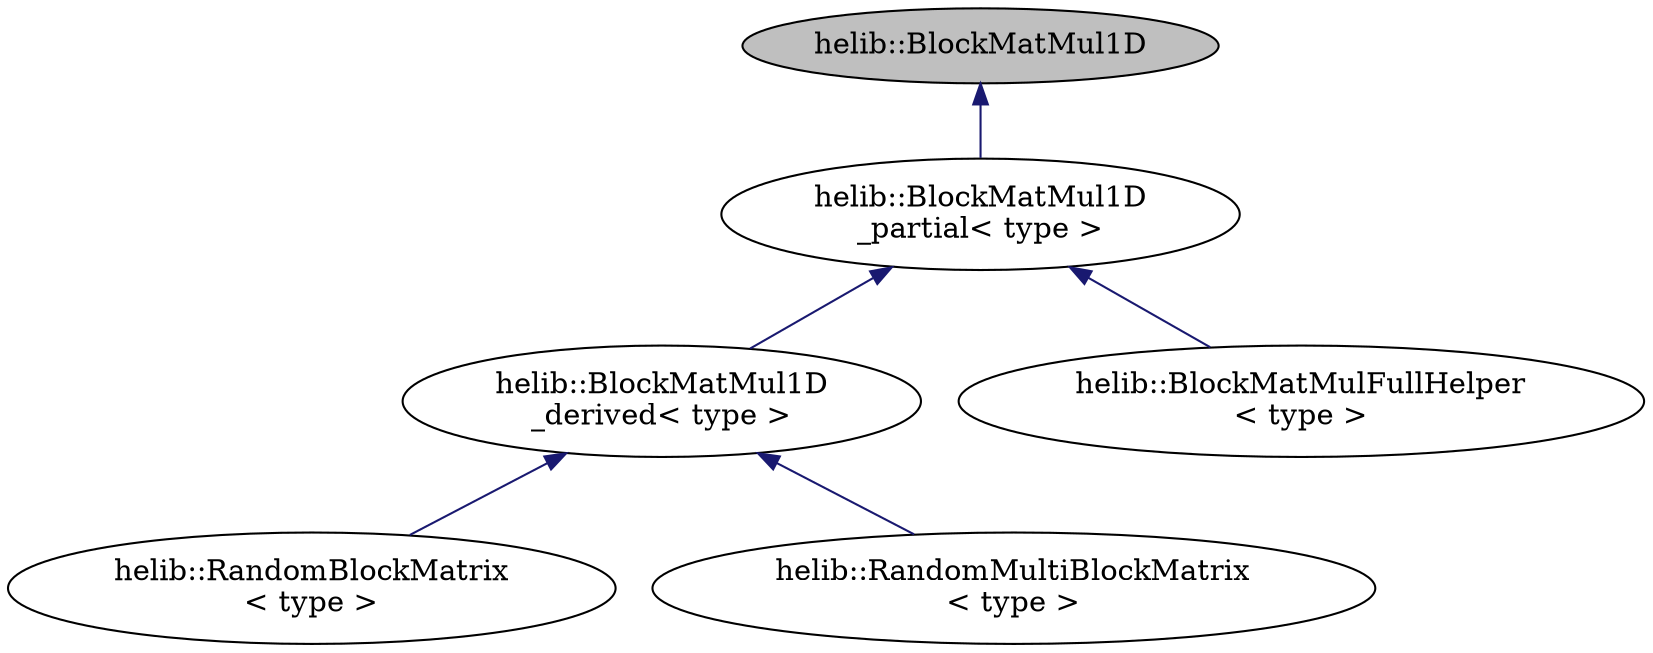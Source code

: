 digraph "helib::BlockMatMul1D"
{
  N0 [label="helib::BlockMatMul1D",color="black", fillcolor="grey75", style="filled", fontcolor="black"];
  N0 -> N1 [dir="back",color="midnightblue",style="solid"];
  N1 [label="helib::BlockMatMul1D\l_partial\< type \>",color="black", fillcolor="white", style="filled"];
  N1 -> N2 [dir="back",color="midnightblue",style="solid"];
  N2 [label="helib::BlockMatMul1D\l_derived\< type \>",color="black", fillcolor="white", style="filled"];
  N2 -> N3 [dir="back",color="midnightblue",style="solid"];
  N3 [label="helib::RandomBlockMatrix\l\< type \>",color="black", fillcolor="white", style="filled"];
  N2 -> N4 [dir="back",color="midnightblue",style="solid"];
  N4 [label="helib::RandomMultiBlockMatrix\l\< type \>",color="black", fillcolor="white", style="filled"];
  N1 -> N5 [dir="back",color="midnightblue",style="solid"];
  N5 [label="helib::BlockMatMulFullHelper\l\< type \>",color="black", fillcolor="white", style="filled"];
}
